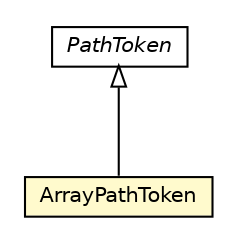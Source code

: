 #!/usr/local/bin/dot
#
# Class diagram 
# Generated by UMLGraph version R5_6-24-gf6e263 (http://www.umlgraph.org/)
#

digraph G {
	edge [fontname="Helvetica",fontsize=10,labelfontname="Helvetica",labelfontsize=10];
	node [fontname="Helvetica",fontsize=10,shape=plaintext];
	nodesep=0.25;
	ranksep=0.5;
	// net.trajano.doxdb.jsonpath.internal.token.PathToken
	c542 [label=<<table title="net.trajano.doxdb.jsonpath.internal.token.PathToken" border="0" cellborder="1" cellspacing="0" cellpadding="2" port="p" href="./PathToken.html">
		<tr><td><table border="0" cellspacing="0" cellpadding="1">
<tr><td align="center" balign="center"><font face="Helvetica-Oblique"> PathToken </font></td></tr>
		</table></td></tr>
		</table>>, URL="./PathToken.html", fontname="Helvetica", fontcolor="black", fontsize=10.0];
	// net.trajano.doxdb.jsonpath.internal.token.ArrayPathToken
	c543 [label=<<table title="net.trajano.doxdb.jsonpath.internal.token.ArrayPathToken" border="0" cellborder="1" cellspacing="0" cellpadding="2" port="p" bgcolor="lemonChiffon" href="./ArrayPathToken.html">
		<tr><td><table border="0" cellspacing="0" cellpadding="1">
<tr><td align="center" balign="center"> ArrayPathToken </td></tr>
		</table></td></tr>
		</table>>, URL="./ArrayPathToken.html", fontname="Helvetica", fontcolor="black", fontsize=10.0];
	//net.trajano.doxdb.jsonpath.internal.token.ArrayPathToken extends net.trajano.doxdb.jsonpath.internal.token.PathToken
	c542:p -> c543:p [dir=back,arrowtail=empty];
}

